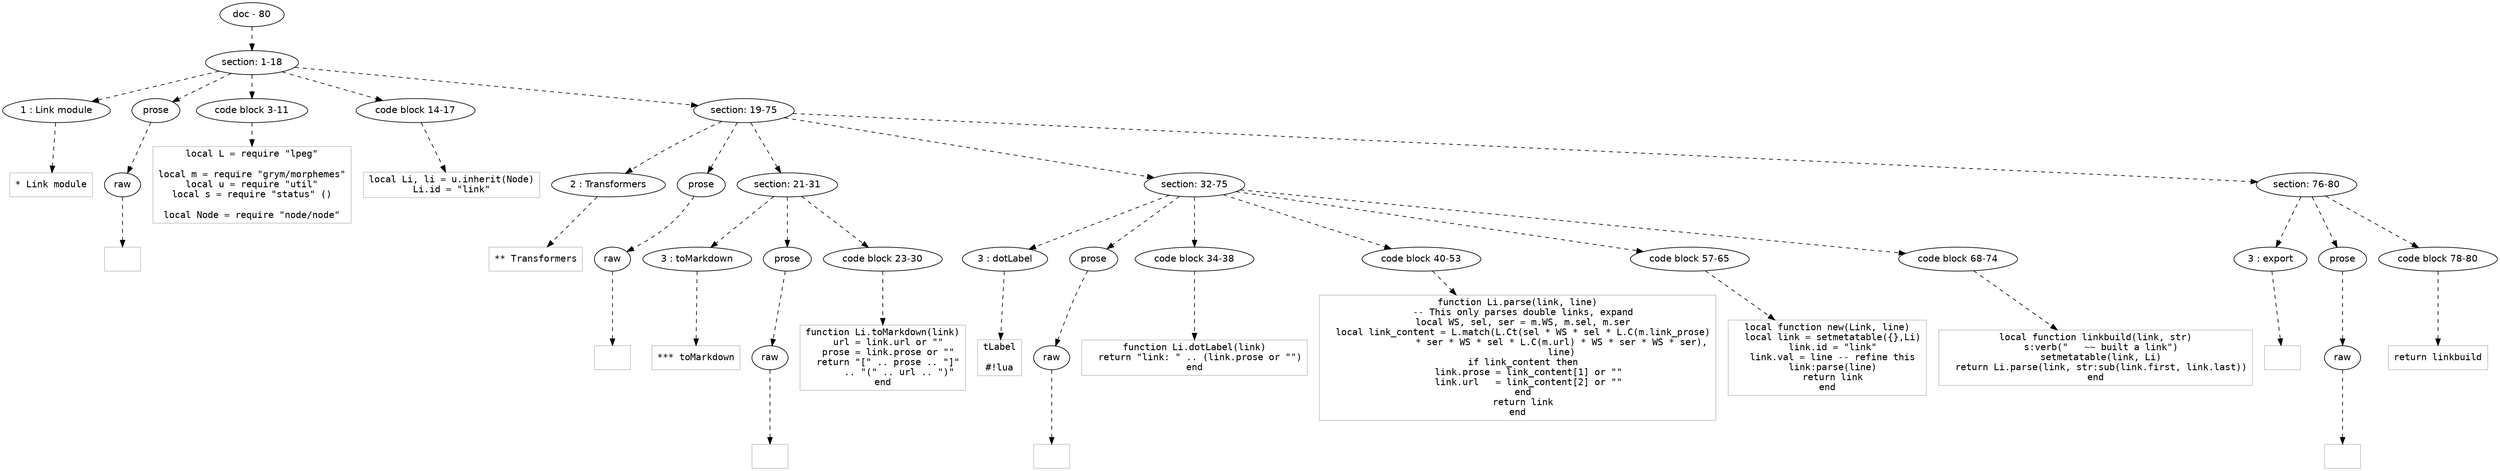 digraph hierarchy {

node [fontname=Helvetica]
edge [style=dashed]

doc_0 [label="doc - 80"]


doc_0 -> { section_1}
{rank=same; section_1}

section_1 [label="section: 1-18"]


section_1 -> { header_2 prose_3 codeblock_4 codeblock_5 section_6}
{rank=same; header_2 prose_3 codeblock_4 codeblock_5 section_6}

header_2 [label="1 : Link module"]

prose_3 [label="prose"]

codeblock_4 [label="code block 3-11"]

codeblock_5 [label="code block 14-17"]

section_6 [label="section: 19-75"]


header_2 -> leaf_7
leaf_7  [color=Gray,shape=rectangle,fontname=Inconsolata,label="* Link module"]
prose_3 -> { raw_8}
{rank=same; raw_8}

raw_8 [label="raw"]


raw_8 -> leaf_9
leaf_9  [color=Gray,shape=rectangle,fontname=Inconsolata,label="
"]
codeblock_4 -> leaf_10
leaf_10  [color=Gray,shape=rectangle,fontname=Inconsolata,label="local L = require \"lpeg\"

local m = require \"grym/morphemes\"
local u = require \"util\"
local s = require \"status\" ()

local Node = require \"node/node\""]
codeblock_5 -> leaf_11
leaf_11  [color=Gray,shape=rectangle,fontname=Inconsolata,label="local Li, li = u.inherit(Node)
Li.id = \"link\""]
section_6 -> { header_12 prose_13 section_14 section_15 section_16}
{rank=same; header_12 prose_13 section_14 section_15 section_16}

header_12 [label="2 : Transformers"]

prose_13 [label="prose"]

section_14 [label="section: 21-31"]

section_15 [label="section: 32-75"]

section_16 [label="section: 76-80"]


header_12 -> leaf_17
leaf_17  [color=Gray,shape=rectangle,fontname=Inconsolata,label="** Transformers"]
prose_13 -> { raw_18}
{rank=same; raw_18}

raw_18 [label="raw"]


raw_18 -> leaf_19
leaf_19  [color=Gray,shape=rectangle,fontname=Inconsolata,label="
"]
section_14 -> { header_20 prose_21 codeblock_22}
{rank=same; header_20 prose_21 codeblock_22}

header_20 [label="3 : toMarkdown"]

prose_21 [label="prose"]

codeblock_22 [label="code block 23-30"]


header_20 -> leaf_23
leaf_23  [color=Gray,shape=rectangle,fontname=Inconsolata,label="*** toMarkdown"]
prose_21 -> { raw_24}
{rank=same; raw_24}

raw_24 [label="raw"]


raw_24 -> leaf_25
leaf_25  [color=Gray,shape=rectangle,fontname=Inconsolata,label="
"]
codeblock_22 -> leaf_26
leaf_26  [color=Gray,shape=rectangle,fontname=Inconsolata,label="function Li.toMarkdown(link)
  url = link.url or \"\"
  prose = link.prose or \"\"
  return \"[\" .. prose .. \"]\"
      .. \"(\" .. url .. \")\"
end"]
section_15 -> { header_27 prose_28 codeblock_29 codeblock_30 codeblock_31 codeblock_32}
{rank=same; header_27 prose_28 codeblock_29 codeblock_30 codeblock_31 codeblock_32}

header_27 [label="3 : dotLabel"]

prose_28 [label="prose"]

codeblock_29 [label="code block 34-38"]

codeblock_30 [label="code block 40-53"]

codeblock_31 [label="code block 57-65"]

codeblock_32 [label="code block 68-74"]


header_27 -> leaf_33
leaf_33  [color=Gray,shape=rectangle,fontname=Inconsolata,label="tLabel

#!lua"]
prose_28 -> { raw_34}
{rank=same; raw_34}

raw_34 [label="raw"]


raw_34 -> leaf_35
leaf_35  [color=Gray,shape=rectangle,fontname=Inconsolata,label="
"]
codeblock_29 -> leaf_36
leaf_36  [color=Gray,shape=rectangle,fontname=Inconsolata,label="function Li.dotLabel(link)
  return \"link: \" .. (link.prose or \"\")
end"]
codeblock_30 -> leaf_37
leaf_37  [color=Gray,shape=rectangle,fontname=Inconsolata,label="function Li.parse(link, line)
  -- This only parses double links, expand
  local WS, sel, ser = m.WS, m.sel, m.ser
  local link_content = L.match(L.Ct(sel * WS * sel * L.C(m.link_prose)
                * ser * WS * sel * L.C(m.url) * WS * ser * WS * ser),
                line)
  if link_content then
    link.prose = link_content[1] or \"\"
    link.url   = link_content[2] or \"\"
  end
  return link
end"]
codeblock_31 -> leaf_38
leaf_38  [color=Gray,shape=rectangle,fontname=Inconsolata,label="local function new(Link, line)
  local link = setmetatable({},Li)
  link.id = \"link\"
  link.val = line -- refine this
  link:parse(line)
  return link
end"]
codeblock_32 -> leaf_39
leaf_39  [color=Gray,shape=rectangle,fontname=Inconsolata,label="local function linkbuild(link, str)
  s:verb(\"   ~~ built a link\")
  setmetatable(link, Li)
  return Li.parse(link, str:sub(link.first, link.last))
end"]
section_16 -> { header_40 prose_41 codeblock_42}
{rank=same; header_40 prose_41 codeblock_42}

header_40 [label="3 : export"]

prose_41 [label="prose"]

codeblock_42 [label="code block 78-80"]


header_40 -> leaf_43
leaf_43  [color=Gray,shape=rectangle,fontname=Inconsolata,label=""]
prose_41 -> { raw_44}
{rank=same; raw_44}

raw_44 [label="raw"]


raw_44 -> leaf_45
leaf_45  [color=Gray,shape=rectangle,fontname=Inconsolata,label="
"]
codeblock_42 -> leaf_46
leaf_46  [color=Gray,shape=rectangle,fontname=Inconsolata,label="return linkbuild"]

}
